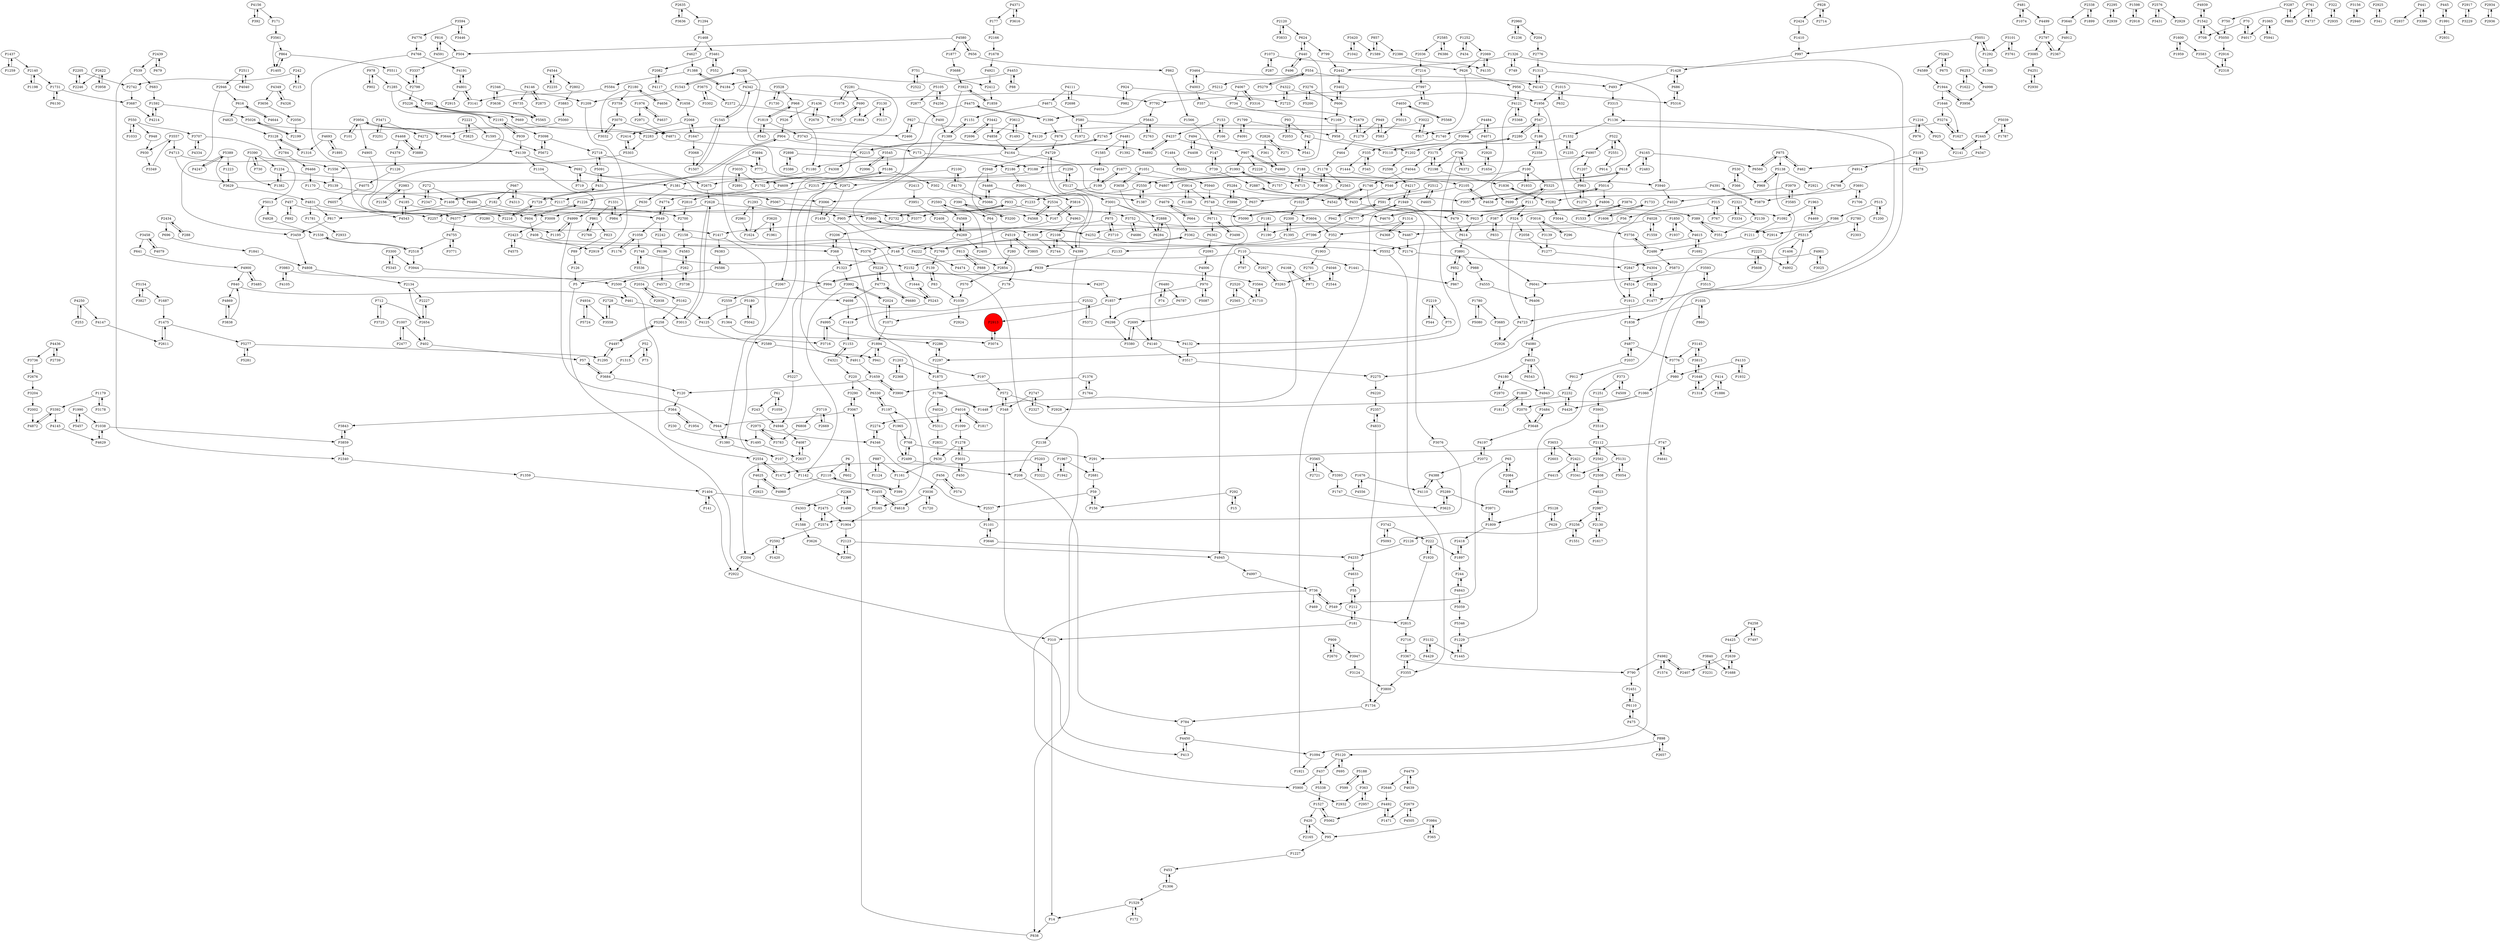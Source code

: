 digraph {
	P1428 -> P493
	P88 -> P4453
	P2442 -> P3402
	P4877 -> P2037
	P2072 -> P4197
	P2358 -> P100
	P1687 -> P1475
	P3761 -> P3101
	P1007 -> P2477
	P4067 -> P734
	P4143 -> P1313
	P2780 -> P2303
	P3992 -> P2024
	P2961 -> P1624
	P2180 -> P4656
	P504 -> P3337
	P89 -> P126
	P3464 -> P4143
	P5568 -> P4650
	P1223 -> P3629
	P1007 -> P402
	P839 -> P994
	P4168 -> P971
	P1376 -> P1764
	P4033 -> P4180
	P4197 -> P2072
	P2002 -> P4872
	P1252 -> P434
	P14 -> P838
	P768 -> P1197
	P3188 -> P2972
	P4020 -> P1913
	P1436 -> P526
	P2728 -> P4125
	P3648 -> P4197
	P4140 -> P3517
	P1733 -> P923
	P2130 -> P2987
	P3141 -> P4801
	P1059 -> P61
	P4544 -> P2802
	P4222 -> P4474
	P2058 -> P1277
	P481 -> P1074
	P3302 -> P3675
	P5313 -> P1406
	P1894 -> P197
	P2295 -> P2939
	P335 -> P1444
	P2232 -> P2928
	P1993 -> P1757
	P3464 -> P4003
	P1731 -> P6130
	P1809 -> P2418
	P420 -> P2165
	P5087 -> P970
	P1404 -> P141
	P4715 -> P188
	P3719 -> P2669
	P4117 -> P1658
	P1278 -> P636
	P1897 -> P2418
	P898 -> P2657
	P6298 -> P3380
	P1877 -> P3688
	P827 -> P2466
	P2551 -> P914
	P2423 -> P5376
	P2888 -> P6284
	P1598 -> P2918
	P2281 -> P2067
	P4755 -> P3771
	P3594 -> P3446
	P618 -> P4807
	P3274 -> P1627
	P4349 -> P4326
	P2744 -> P2108
	P686 -> P5316
	P1710 -> P2695
	P1780 -> P3685
	P5131 -> P5054
	P4650 -> P5568
	P912 -> P2232
	P4997 -> P736
	P4637 -> P1976
	P4237 -> P907
	P4347 -> P462
	P888 -> P813
	P1099 -> P1278
	P554 -> P5279
	P1622 -> P6253
	P2576 -> P3431
	P1256 -> P4609
	P4939 -> P1542
	P220 -> P3290
	P4798 -> P3879
	P4251 -> P2930
	P390 -> P167
	P857 -> P2386
	P994 -> P839
	P592 -> P669
	P100 -> P1933
	P1058 -> P1748
	P2565 -> P2520
	P2946 -> P3459
	P2268 -> P1498
	P2340 -> P1359
	P2280 -> P547
	P3442 -> P4858
	P4474 -> P4207
	P1259 -> P1437
	P4943 -> P3484
	P272 -> P6486
	P4524 -> P1913
	P3742 -> P5093
	P6586 -> P2500
	P4147 -> P2611
	P949 -> P1279
	P70 -> P4017
	P2739 -> P4436
	P2445 -> P2141
	P1316 -> P3128
	P630 -> P984
	P3455 -> P5165
	P6130 -> P1731
	P2318 -> P2916
	P1857 -> P6298
	P904 -> P1408
	P3688 -> P3923
	P4492 -> P1471
	P3390 -> P5013
	P3251 -> P3471
	P357 -> P1679
	P4946 -> P4087
	P4168 -> P1448
	P1659 -> P3900
	P1748 -> P2152
	P3938 -> P1178
	P4773 -> P5228
	P541 -> P42
	P387 -> P833
	P1959 -> P1600
	P2551 -> P522
	P4170 -> P2100
	P1234 -> P1382
	P302 -> P1387
	P930 -> P3349
	P15 -> P292
	P1600 -> P1959
	P3984 -> P365
	P3124 -> P3800
	P4016 -> P2274
	P2123 -> P2390
	P2913 -> P3074
	P469 -> P2815
	P2916 -> P2318
	P1417 -> P1380
	P5066 -> P4466
	P3393 -> P1747
	P1627 -> P3274
	P1382 -> P1234
	P2408 -> P4269
	P322 -> P2935
	P924 -> P982
	P5552 -> P3355
	P768 -> P291
	P1405 -> P864
	P522 -> P4907
	P771 -> P2972
	P1292 -> P1390
	P580 -> P1972
	P2424 -> P1410
	P288 -> P2434
	P712 -> P3725
	P390 -> P3200
	P7214 -> P7997
	P291 -> P2681
	P3431 -> P2576
	P3001 -> P6284
	P1617 -> P2130
	P1364 -> P3074
	P70 -> P708
	P1094 -> P1921
	P1390 -> P5051
	P669 -> P2466
	P3044 -> P3756
	P887 -> P1161
	P5105 -> P4256
	P3001 -> P2888
	P5015 -> P583
	P2611 -> P1475
	P1178 -> P2563
	P1448 -> P1796
	P4185 -> P2700
	P624 -> P440
	P1796 -> P1448
	P2500 -> P2554
	P4801 -> P2915
	P2747 -> P348
	P958 -> P1202
	P4572 -> P4698
	P5154 -> P3827
	P2105 -> P591
	P4170 -> P5066
	P366 -> P530
	P2875 -> P4146
	P153 -> P166
	P2451 -> P6110
	P4346 -> P2537
	P3710 -> P975
	P4945 -> P4997
	P4016 -> P1099
	P1895 -> P4693
	P909 -> P2670
	P2654 -> P2227
	P3035 -> P2891
	P3098 -> P2718
	P695 -> P5120
	P4892 -> P4237
	P335 -> P345
	P7997 -> P7792
	P1073 -> P287
	P3833 -> P2120
	P2554 -> P4625
	P3594 -> P4776
	P686 -> P1428
	P3471 -> P4272
	P3031 -> P450
	P2215 -> P4308
	P5 -> P310
	P6110 -> P2451
	P4774 -> P649
	P3771 -> P4755
	P3840 -> P3231
	P2034 -> P2938
	P2718 -> P2675
	P4871 -> P2215
	P2216 -> P1729
	P197 -> P572
	P1990 -> P1038
	P3256 -> P1551
	P1388 -> P4184
	P414 -> P1886
	P2972 -> P1459
	P1015 -> P1956
	P4146 -> P2875
	P1949 -> P6041
	P7997 -> P7802
	P4982 -> P2407
	P3859 -> P2340
	P6383 -> P6586
	P4580 -> P1877
	P4391 -> P3879
	P1015 -> P632
	P1949 -> P6777
	P2439 -> P679
	P1170 -> P1408
	P1035 -> P860
	P3653 -> P2421
	P570 -> P1039
	P364 -> P1954
	P4877 -> P3776
	P3725 -> P712
	P892 -> P457
	P1595 -> P5672
	P2108 -> P4399
	P3156 -> P2940
	P1677 -> P199
	P3752 -> P4467
	P2763 -> P5643
	P1176 -> P1058
	P968 -> P1180
	P402 -> P57
	P3420 -> P1589
	P1545 -> P4342
	P1226 -> P604
	P4321 -> P220
	P683 -> P1592
	P1408 -> P904
	P4091 -> P1799
	P6480 -> P74
	P790 -> P2451
	P1313 -> P4143
	P3485 -> P4900
	P768 -> P2499
	P2698 -> P4111
	P526 -> P904
	P494 -> P4408
	P7396 -> P5376
	P5266 -> P4807
	P3743 -> P173
	P2701 -> P971
	P2205 -> P2742
	P5289 -> P3971
	P3287 -> P865
	P3838 -> P4869
	P4326 -> P4349
	P5200 -> P3276
	P6 -> P2110
	P970 -> P4006
	P546 -> P433
	P2174 -> P2847
	P878 -> P4729
	P211 -> P387
	P2888 -> P4140
	P692 -> P719
	P6 -> P602
	P1624 -> P1293
	P948 -> P930
	P591 -> P942
	P4003 -> P357
	P6711 -> P3498
	P167 -> P3816
	P1313 -> P3940
	P3322 -> P5203
	P3827 -> P5154
	P1538 -> P5013
	P1169 -> P958
	P4322 -> P1956
	P220 -> P6330
	P1542 -> P4939
	P5565 -> P592
	P4388 -> P4110
	P2957 -> P363
	P1408 -> P817
	P5165 -> P1904
	P2593 -> P4569
	P2592 -> P2204
	P1285 -> P3009
	P4468 -> P3889
	P2550 -> P3066
	P2716 -> P3367
	P4679 -> P3604
	P1592 -> P5026
	P110 -> P797
	P1799 -> P4091
	P5093 -> P3742
	P3561 -> P864
	P2414 -> P5303
	P4023 -> P2987
	P5180 -> P4125
	P3368 -> P4121
	P1976 -> P4637
	P1648 -> P3815
	P2585 -> P6386
	P2520 -> P1710
	P4121 -> P3368
	P4121 -> P956
	P3900 -> P1659
	P6480 -> P6787
	P440 -> P2186
	P547 -> P186
	P1331 -> P984
	P73 -> P52
	P5091 -> P431
	P3392 -> P4145
	P3128 -> P2784
	P4006 -> P970
	P4625 -> P2923
	P437 -> P5900
	P2407 -> P4982
	P2321 -> P3334
	P272 -> P2347
	P3623 -> P5289
	P4492 -> P5062
	P5941 -> P1065
	P3280 -> P1417
	P365 -> P3984
	P1606 -> P1733
	P4075 -> P6057
	P1654 -> P2920
	P1903 -> P2701
	P4639 -> P4479
	P182 -> P2732
	P2180 -> P3759
	P3446 -> P3594
	P1417 -> P6383
	P1035 -> P1838
	P4901 -> P3025
	P42 -> P541
	P6377 -> P4755
	P5188 -> P599
	P4346 -> P2274
	P1306 -> P453
	P2126 -> P4233
	P4497 -> P5258
	P3565 -> P3393
	P2140 -> P1731
	P624 -> P799
	P3646 -> P1101
	P1161 -> P399
	P1507 -> P1545
	P6560 -> P875
	P4670 -> P211
	P2675 -> P2628
	P3859 -> P3843
	P2165 -> P420
	P2315 -> P2810
	P262 -> P3738
	P1730 -> P3528
	P4469 -> P1963
	P1396 -> P878
	P2925 -> P341
	P2223 -> P4902
	P4252 -> P5552
	P6057 -> P4543
	P2357 -> P4833
	P861 -> P823
	P4969 -> P907
	P4467 -> P2174
	P2321 -> P2139
	P6196 -> P4572
	P1781 -> P2933
	P433 -> P479
	P2971 -> P4871
	P2728 -> P3558
	P1256 -> P5127
	P3905 -> P3518
	P816 -> P4591
	P368 -> P1323
	P5303 -> P1556
	P2802 -> P3883
	P2696 -> P3442
	P6253 -> P1622
	P6680 -> P4773
	P2300 -> P1395
	P1702 -> P5186
	P1731 -> P3687
	P4436 -> P3736
	P1819 -> P3743
	P3282 -> P3044
	P2223 -> P5608
	P939 -> P2193
	P242 -> P2742
	P3341 -> P2421
	P3117 -> P3130
	P5042 -> P5180
	P4776 -> P4768
	P1747 -> P3623
	P616 -> P4644
	P3067 -> P944
	P3282 -> P1836
	P2603 -> P3653
	P4105 -> P3983
	P2654 -> P2134
	P1542 -> P708
	P3954 -> P101
	P5284 -> P4542
	P6372 -> P760
	P2297 -> P1875
	P4825 -> P3128
	P4391 -> P4638
	P4999 -> P1195
	P3658 -> P3362
	P3716 -> P4995
	P1954 -> P364
	P2134 -> P2227
	P599 -> P5188
	P3719 -> P6808
	P4111 -> P4671
	P2676 -> P3204
	P530 -> P366
	P4304 -> P5238
	P2854 -> P570
	P2512 -> P4605
	P4481 -> P1392
	P4046 -> P3263
	P292 -> P15
	P988 -> P4555
	P3461 -> P552
	P1092 -> P1211
	P6777 -> P7396
	P1746 -> P4542
	P3646 -> P4233
	P799 -> P2442
	P1179 -> P3392
	P1216 -> P976
	P2268 -> P4303
	P656 -> P862
	P3036 -> P1720
	P1389 -> P1151
	P3616 -> P4371
	P4843 -> P5059
	P1692 -> P4615
	P1678 -> P4921
	P626 -> P517
	P2705 -> P690
	P1894 -> P941
	P4833 -> P1734
	P1961 -> P3620
	P739 -> P147
	P42 -> P3110
	P1235 -> P1332
	P4583 -> P262
	P3016 -> P3139
	P440 -> P496
	P4125 -> P2589
	P1437 -> P2140
	P554 -> P493
	P2423 -> P4575
	P3951 -> P2408
	P4556 -> P1676
	P4120 -> P4164
	P5258 -> P4497
	P3545 -> P2996
	P1658 -> P2068
	P1295 -> P4497
	P65 -> P549
	P3691 -> P1706
	P4773 -> P6680
	P4033 -> P4943
	P1956 -> P1092
	P862 -> P1566
	P2204 -> P2922
	P461 -> P3013
	P4256 -> P5105
	P3992 -> P1142
	P5748 -> P6711
	P861 -> P2768
	P74 -> P6480
	P3094 -> P3175
	P208 -> P784
	P2563 -> P1025
	P1956 -> P547
	P4509 -> P373
	P4484 -> P4071
	P2628 -> P3860
	P4693 -> P1316
	P2635 -> P3636
	P4544 -> P2235
	P5051 -> P997
	P52 -> P73
	P3110 -> P2280
	P3684 -> P120
	P2798 -> P3337
	P2920 -> P1654
	P389 -> P351
	P413 -> P4450
	P2975 -> P3783
	P1179 -> P3178
	P5511 -> P2798
	P852 -> P867
	P994 -> P5227
	P1559 -> P4028
	P4342 -> P7792
	P83 -> P139
	P1875 -> P1796
	P3979 -> P3585
	P736 -> P549
	P3175 -> P4044
	P2486 -> P5873
	P734 -> P1169
	P4713 -> P1556
	P1498 -> P2268
	P4568 -> P2534
	P244 -> P4843
	P2158 -> P4583
	P2593 -> P64
	P4934 -> P3558
	P583 -> P949
	P3891 -> P988
	P2776 -> P1313
	P4017 -> P70
	P1060 -> P4426
	P760 -> P2297
	P2574 -> P2475
	P4269 -> P4222
	P2037 -> P4877
	P441 -> P2937
	P5091 -> P2718
	P515 -> P1200
	P5228 -> P4773
	P907 -> P4969
	P904 -> P4892
	P5243 -> P4995
	P2898 -> P3386
	P2140 -> P1198
	P2622 -> P3958
	P4591 -> P816
	P3274 -> P1740
	P5281 -> P5277
	P1468 -> P3461
	P4033 -> P4080
	P1734 -> P784
	P2193 -> P3098
	P636 -> P1161
	P315 -> P56
	P5105 -> P2877
	P171 -> P3561
	P3983 -> P994
	P1472 -> P2554
	P4858 -> P4164
	P186 -> P2358
	P3707 -> P4334
	P1285 -> P592
	P3139 -> P1277
	P4132 -> P3517
	P5277 -> P5281
	P4831 -> P1781
	P2072 -> P4388
	P550 -> P948
	P5724 -> P4934
	P4609 -> P1226
	P2483 -> P4165
	P3334 -> P2321
	P1445 -> P1229
	P2635 -> P1294
	P2589 -> P4911
	P1197 -> P1965
	P93 -> P42
	P1236 -> P2960
	P4067 -> P3316
	P942 -> P591
	P4258 -> P4425
	P550 -> P1033
	P761 -> P4737
	P976 -> P1216
	P5050 -> P2916
	P147 -> P739
	P1202 -> P2598
	P1679 -> P1279
	P3752 -> P4686
	P4040 -> P2511
	P4723 -> P2926
	P3032 -> P3070
	P3367 -> P3355
	P543 -> P1819
	P1920 -> P2815
	P2714 -> P828
	P1729 -> P431
	P2987 -> P3256
	P4165 -> P6560
	P602 -> P6
	P1180 -> P1381
	P3694 -> P5243
	P2421 -> P3341
	P3940 -> P4020
	P1894 -> P4911
	P400 -> P1389
	P1294 -> P1468
	P1437 -> P1259
	P363 -> P2932
	P3984 -> P95
	P2987 -> P2130
	P4071 -> P2920
	P3815 -> P1648
	P1647 -> P2068
	P1292 -> P5051
	P2386 -> P4135
	P7497 -> P4258
	P1420 -> P2592
	P2500 -> P461
	P626 -> P956
	P817 -> P3459
	P3653 -> P2603
	P100 -> P5325
	P4453 -> P4184
	P2372 -> P2705
	P1326 -> P749
	P4247 -> P5389
	P2105 -> P4638
	P4928 -> P1538
	P2024 -> P3992
	P6253 -> P4998
	P3195 -> P4914
	P3066 -> P1459
	P2193 -> P939
	P1543 -> P5266
	P1648 -> P1318
	P3128 -> P1316
	P522 -> P2551
	P3067 -> P3290
	P1780 -> P5080
	P6466 -> P1170
	P1126 -> P4075
	P4111 -> P2698
	P2562 -> P2112
	P2769 -> P139
	P5026 -> P2283
	P3458 -> P4079
	P434 -> P1252
	P2544 -> P4046
	P2960 -> P1236
	P1293 -> P905
	P3085 -> P4251
	P2198 -> P3175
	P1441 -> P867
	P315 -> P767
	P153 -> P4237
	P1104 -> P4999
	P978 -> P902
	P1181 -> P1190
	P2367 -> P2797
	P3362 -> P2174
	P2559 -> P1364
	P2405 -> P2593
	P3558 -> P2728
	P2024 -> P1071
	P1033 -> P550
	P2228 -> P3940
	P1436 -> P2678
	P4905 -> P2216
	P3025 -> P4901
	P2082 -> P4117
	P3687 -> P4214
	P2970 -> P4180
	P5051 -> P1292
	P4028 -> P4252
	P110 -> P2152
	P2877 -> P400
	P341 -> P2925
	P760 -> P6372
	P1323 -> P4132
	P494 -> P541
	P1592 -> P4214
	P3825 -> P2221
	P445 -> P1991
	P3057 -> P5014
	P5120 -> P695
	P949 -> P583
	P296 -> P3016
	P2917 -> P3229
	P3098 -> P5672
	P287 -> P1073
	P2768 -> P861
	P2797 -> P2367
	P1585 -> P4654
	P222 -> P1897
	P2679 -> P1471
	P747 -> P291
	P1545 -> P1507
	P4907 -> P3188
	P3675 -> P2372
	P2100 -> P2315
	P813 -> P888
	P2670 -> P909
	P2723 -> P4322
	P5389 -> P3629
	P2242 -> P6196
	P2117 -> P5090
	P5014 -> P3057
	P4269 -> P2405
	P614 -> P3891
	P5139 -> P2117
	P3068 -> P1507
	P749 -> P1326
	P1841 -> P4808
	P2678 -> P1436
	P4806 -> P5090
	P2576 -> P2929
	P592 -> P5565
	P970 -> P1857
	P3206 -> P368
	P1796 -> P5311
	P1151 -> P1389
	P865 -> P3287
	P262 -> P4583
	P3876 -> P324
	P2592 -> P1420
	P1538 -> P2518
	P3009 -> P2423
	P699 -> P5325
	P2068 -> P1647
	P3648 -> P3484
	P4569 -> P4269
	P222 -> P1920
	P1278 -> P3031
	P1404 -> P2475
	P2996 -> P3545
	P4901 -> P2847
	P120 -> P364
	P6711 -> P6362
	P4982 -> P790
	P1039 -> P2924
	P2695 -> P4140
	P606 -> P1169
	P3843 -> P3859
	P2960 -> P204
	P2518 -> P3944
	P1944 -> P3956
	P6041 -> P6406
	P212 -> P55
	P4479 -> P4639
	P2637 -> P4087
	P4003 -> P3464
	P2520 -> P2565
	P115 -> P242
	P2518 -> P1538
	P56 -> P4467
	P3315 -> P1136
	P2831 -> P636
	P166 -> P153
	P1967 -> P2681
	P280 -> P2854
	P1181 -> P1839
	P2639 -> P2407
	P606 -> P3402
	P4156 -> P171
	P679 -> P2439
	P3178 -> P1179
	P4729 -> P2948
	P3640 -> P4912
	P4233 -> P4633
	P2550 -> P1387
	P4912 -> P2367
	P550 -> P3707
	P310 -> P14
	P747 -> P4641
	P204 -> P2776
	P2186 -> P3901
	P1972 -> P580
	P4146 -> P6735
	P969 -> P5138
	P2508 -> P4023
	P852 -> P3891
	P211 -> P4670
	P3101 -> P3761
	P5672 -> P3098
	P5940 -> P5748
	P4914 -> P4798
	P75 -> P4132
	P1190 -> P1181
	P5873 -> P4524
	P1211 -> P2486
	P4133 -> P1932
	P1921 -> P1949
	P399 -> P2110
	P1315 -> P3684
	P530 -> P969
	P5062 -> P1527
	P667 -> P182
	P760 -> P2198
	P6110 -> P475
	P2108 -> P2744
	P1203 -> P2368
	P4044 -> P1746
	P172 -> P1529
	P4575 -> P2423
	P3195 -> P5278
	P4481 -> P1585
	P4408 -> P494
	P1646 -> P3274
	P604 -> P1226
	P574 -> P456
	P3691 -> P3282
	P3620 -> P1624
	P3838 -> P840
	P618 -> P5014
	P840 -> P461
	P515 -> P386
	P2534 -> P4568
	P2486 -> P3756
	P1574 -> P4982
	P324 -> P2058
	P1804 -> P2283
	P1234 -> P1381
	P1746 -> P3076
	P2534 -> P4963
	P1468 -> P4627
	P2084 -> P65
	P4729 -> P4399
	P52 -> P1315
	P5154 -> P1687
	P5289 -> P3623
	P2130 -> P1617
	P2522 -> P751
	P6330 -> P1197
	P2303 -> P2780
	P2679 -> P4505
	P3362 -> P2769
	P253 -> P4250
	P1388 -> P5584
	P3883 -> P5060
	P2056 -> P2199
	P4519 -> P3805
	P4801 -> P3141
	P2227 -> P2654
	P2439 -> P539
	P3891 -> P852
	P408 -> P368
	P1937 -> P1850
	P199 -> P1677
	P1251 -> P3905
	P3564 -> P1710
	P875 -> P462
	P2221 -> P1595
	P4121 -> P479
	P1551 -> P3256
	P3022 -> P4120
	P1965 -> P768
	P1963 -> P4469
	P5060 -> P3644
	P414 -> P1318
	P1153 -> P4321
	P4995 -> P3716
	P4117 -> P2082
	P2123 -> P4945
	P126 -> P5
	P2120 -> P624
	P364 -> P3843
	P2198 -> P1836
	P5243 -> P1644
	P914 -> P522
	P547 -> P2280
	P3130 -> P1804
	P179 -> P1419
	P984 -> P1331
	P5138 -> P2921
	P3958 -> P2622
	P4214 -> P1592
	P1227 -> P453
	P4960 -> P4625
	P1071 -> P1894
	P1216 -> P925
	P4650 -> P5015
	P110 -> P1441
	P907 -> P1993
	P580 -> P1740
	P59 -> P2537
	P2327 -> P2747
	P860 -> P1035
	P5026 -> P2199
	P784 -> P4450
	P387 -> P352
	P496 -> P440
	P2798 -> P5226
	P649 -> P2242
	P3923 -> P1839
	P907 -> P2228
	P909 -> P3947
	P816 -> P504
	P823 -> P89
	P2975 -> P1495
	P3013 -> P2628
	P4644 -> P616
	P101 -> P3954
	P5278 -> P3195
	P453 -> P1306
	P1396 -> P4475
	P2274 -> P4346
	P4625 -> P4960
	P2445 -> P4347
	P1209 -> P2919
	P857 -> P1589
	P2975 -> P4346
	P3889 -> P4468
	P2769 -> P3362
	P3377 -> P3206
	P4139 -> P692
	P1527 -> P5062
	P2918 -> P1598
	P4145 -> P4629
	P708 -> P1542
	P83 -> P1039
	P4638 -> P2105
	P1419 -> P1153
	P1740 -> P335
	P2110 -> P4960
	P5372 -> P2532
	P6220 -> P2357
	P4165 -> P618
	P4499 -> P2797
	P3528 -> P1730
	P5059 -> P5346
	P649 -> P1058
	P3515 -> P3593
	P5900 -> P2932
	P2935 -> P322
	P4831 -> P817
	P5316 -> P686
	P4024 -> P5311
	P4693 -> P1895
	P1676 -> P4110
	P4963 -> P2108
	P3355 -> P3367
	P2466 -> P827
	P4371 -> P177
	P2639 -> P1688
	P1195 -> P4999
	P1527 -> P420
	P902 -> P978
	P2412 -> P1859
	P2156 -> P2983
	P1932 -> P4133
	P667 -> P4313
	P3805 -> P4519
	P1025 -> P2300
	P3256 -> P2126
	P4080 -> P4033
	P6735 -> P5565
	P4313 -> P667
	P1178 -> P3938
	P5186 -> P302
	P3200 -> P390
	P4399 -> P2138
	P2810 -> P2700
	P1886 -> P414
	P456 -> P574
	P3536 -> P1748
	P1566 -> P147
	P2297 -> P2286
	P6386 -> P2585
	P440 -> P624
	P1293 -> P2961
	P730 -> P3390
	P61 -> P243
	P1136 -> P1332
	P963 -> P4907
	P177 -> P2166
	P1065 -> P5941
	P3612 -> P1493
	P475 -> P898
	P1406 -> P4902
	P692 -> P4609
	P5608 -> P2223
	P5389 -> P1223
	P230 -> P1495
	P956 -> P5316
	P4679 -> P664
	P4133 -> P980
	P4342 -> P1545
	P3684 -> P57
	P4872 -> P3392
	P4207 -> P1857
	P2215 -> P2745
	P348 -> P572
	P2826 -> P361
	P3076 -> P2574
	P1207 -> P963
	P475 -> P6110
	P3979 -> P4020
	P3604 -> P352
	P939 -> P4139
	P3815 -> P3145
	P3498 -> P6711
	P3944 -> P2500
	P457 -> P892
	P262 -> P5
	P2646 -> P4492
	P751 -> P2412
	P5277 -> P1295
	P1395 -> P2133
	P4686 -> P3752
	P1060 -> P2070
	P457 -> P2257
	P2100 -> P4170
	P3145 -> P3776
	P1051 -> P5940
	P348 -> P413
	P1318 -> P1648
	P1229 -> P1445
	P2669 -> P3719
	P1729 -> P2216
	P188 -> P546
	P4258 -> P7497
	P4768 -> P4191
	P1799 -> P958
	P4164 -> P1180
	P3971 -> P1809
	P1710 -> P3564
	P3392 -> P4872
	P1252 -> P2069
	P1993 -> P2550
	P1038 -> P4629
	P2281 -> P1078
	P5131 -> P3341
	P2983 -> P4185
	P6543 -> P4033
	P1556 -> P5139
	P1381 -> P630
	P813 -> P2854
	P5238 -> P1477
	P3583 -> P2318
	P3035 -> P1702
	P5279 -> P554
	P4252 -> P3860
	P1279 -> P464
	P188 -> P4715
	P1787 -> P5039
	P5138 -> P2275
	P4184 -> P1388
	P1859 -> P3923
	P5227 -> P4946
	P933 -> P2732
	P4900 -> P840
	P1904 -> P2123
	P4998 -> P3956
	P1720 -> P3036
	P898 -> P5120
	P1326 -> P1094
	P368 -> P3206
	P373 -> P1251
	P408 -> P2919
	P3557 -> P4713
	P554 -> P5212
	P6406 -> P4080
	P2742 -> P3687
	P4589 -> P1944
	P5053 -> P4715
	P1942 -> P1967
	P4921 -> P2412
	P3914 -> P5748
	P4016 -> P1817
	P4629 -> P1038
	P2280 -> P3110
	P3263 -> P2927
	P199 -> P1233
	P5338 -> P1527
	P2537 -> P1101
	P944 -> P1380
	P59 -> P156
	P978 -> P1285
	P4250 -> P4147
	P1197 -> P6330
	P3675 -> P3302
	P3636 -> P2635
	P441 -> P3396
	P4071 -> P4484
	P4806 -> P389
	P1475 -> P2611
	P2221 -> P3825
	P3459 -> P4808
	P2084 -> P4948
	P3658 -> P1051
	P3471 -> P3251
	P1495 -> P2637
	P2117 -> P6377
	P3300 -> P5345
	P2948 -> P4466
	P2180 -> P3032
	P544 -> P2219
	P3742 -> P222
	P4907 -> P1207
	P5263 -> P4589
	P1065 -> P4017
	P3694 -> P771
	P3561 -> P1405
	P3518 -> P2112
	P751 -> P2522
	P464 -> P1178
	P2138 -> P208
	P2983 -> P2156
	P324 -> P4723
	P4948 -> P2084
	P2972 -> P4774
	P2499 -> P208
	P433 -> P2887
	P139 -> P83
	P6808 -> P3783
	P7802 -> P7997
	P3402 -> P606
	P3901 -> P3816
	P1808 -> P2070
	P1380 -> P107
	P1976 -> P2971
	P3276 -> P606
	P690 -> P2705
	P4808 -> P2134
	P982 -> P924
	P4466 -> P2534
	P1811 -> P1808
	P1314 -> P4368
	P3367 -> P790
	P833 -> P387
	P1323 -> P3992
	P1270 -> P963
	P4671 -> P1151
	P373 -> P4509
	P5263 -> P675
	P2112 -> P2562
	P1392 -> P4481
	P4505 -> P2679
	P2421 -> P4415
	P3380 -> P2695
	P1819 -> P543
	P1588 -> P3626
	P173 -> P3188
	P1071 -> P2024
	P386 -> P5313
	P3876 -> P1533
	P3629 -> P4831
	P4180 -> P2970
	P968 -> P1819
	P2070 -> P3648
	P7792 -> P5643
	P924 -> P2723
	P479 -> P614
	P4250 -> P253
	P3355 -> P3800
	P3484 -> P3648
	P345 -> P335
	P2347 -> P272
	P243 -> P4946
	P2275 -> P6220
	P3626 -> P2390
	P4450 -> P1094
	P1990 -> P5457
	P5203 -> P1472
	P1702 -> P2117
	P980 -> P1060
	P5643 -> P2763
	P3455 -> P4618
	P4807 -> P618
	P2654 -> P402
	P3759 -> P3070
	P3685 -> P2926
	P637 -> P4945
	P4618 -> P3455
	P431 -> P5091
	P517 -> P3022
	P572 -> P2928
	P1389 -> P941
	P2585 -> P2036
	P1038 -> P3859
	P2338 -> P1899
	P3656 -> P2056
	P211 -> P324
	P2257 -> P1195
	P4656 -> P2180
	P1078 -> P2281
	P875 -> P5138
	P1529 -> P14
	P4475 -> P1396
	P55 -> P212
	P1277 -> P4304
	P761 -> P865
	P3316 -> P4067
	P3840 -> P1688
	P93 -> P2053
	P4902 -> P5313
	P632 -> P1015
	P549 -> P736
	P2732 -> P933
	P456 -> P3036
	P181 -> P310
	P3031 -> P1278
	P3860 -> P4252
	P4615 -> P5552
	P4046 -> P2544
	P591 -> P923
	P1074 -> P481
	P2036 -> P7214
	P4436 -> P2739
	P2574 -> P2592
	P5325 -> P699
	P1850 -> P4615
	P2037 -> P912
	P2346 -> P3638
	P3517 -> P2275
	P5127 -> P637
	P4654 -> P199
	P864 -> P5511
	P4033 -> P6543
	P3783 -> P2975
	P975 -> P1417
	P181 -> P212
	P167 -> P148
	P3442 -> P2696
	P4426 -> P2232
	P828 -> P2424
	P971 -> P4168
	P242 -> P115
	P4399 -> P4729
	P65 -> P2084
	P2219 -> P544
	P2747 -> P2327
	P1676 -> P4556
	P4773 -> P4698
	P2700 -> P2158
	P4999 -> P944
	P5128 -> P1809
	P2141 -> P2445
	P905 -> P148
	P4349 -> P3656
	P5376 -> P5228
	P750 -> P5050
	P3132 -> P1445
	P2477 -> P1007
	P970 -> P5087
	P1647 -> P3068
	P5039 -> P1787
	P493 -> P3315
	P5643 -> P2745
	P4237 -> P4892
	P1475 -> P5277
	P1200 -> P515
	P2695 -> P3380
	P4087 -> P2637
	P1410 -> P997
	P2934 -> P2936
	P4371 -> P3616
	P5090 -> P4806
	P2219 -> P75
	P3776 -> P980
	P712 -> P2654
	P3276 -> P5200
	P2681 -> P59
	P3620 -> P1961
	P827 -> P4120
	P696 -> P1841
	P5748 -> P4670
	P5266 -> P1543
	P3016 -> P296
	P5080 -> P1780
	P3914 -> P1188
	P4217 -> P1949
	P1493 -> P3612
	P5120 -> P437
	P431 -> P1729
	P5258 -> P3716
	P1897 -> P244
	P2499 -> P768
	P4737 -> P761
	P2532 -> P5372
	P4165 -> P2483
	P1706 -> P3691
	P1188 -> P3914
	P5203 -> P3322
	P4801 -> P4191
	P875 -> P6560
	P6362 -> P2093
	P3644 -> P3954
	P100 -> P546
	P3738 -> P262
	P1808 -> P1811
	P5162 -> P5258
	P2390 -> P2123
	P6284 -> P2888
	P2797 -> P3085
	P2511 -> P4040
	P3923 -> P1859
	P867 -> P852
	P736 -> P469
	P1404 -> P2922
	P5180 -> P5042
	P2927 -> P3263
	P4269 -> P4569
	P4475 -> P107
	P975 -> P3710
	P5311 -> P2831
	P3130 -> P3117
	P1042 -> P3420
	P3557 -> P930
	P1757 -> P1993
	P437 -> P5338
	P1644 -> P5243
	P5039 -> P2445
	P5226 -> P2193
	P1764 -> P1376
	P352 -> P1903
	P4641 -> P747
	P4698 -> P1419
	P2826 -> P271
	P3337 -> P2798
	P1331 -> P861
	P4833 -> P2357
	P616 -> P4825
	P1332 -> P1235
	P5266 -> P4342
	P148 -> P838
	P4079 -> P3458
	P3593 -> P6041
	P1836 -> P3282
	P4995 -> P2286
	P3998 -> P5284
	P1963 -> P1092
	P5584 -> P3141
	P767 -> P315
	P2628 -> P3013
	P2139 -> P351
	P1051 -> P3658
	P539 -> P2340
	P2948 -> P4568
	P4497 -> P1295
	P1381 -> P5067
	P3396 -> P441
	P4466 -> P5066
	P3175 -> P2198
	P1543 -> P1209
	P1933 -> P100
	P3800 -> P1734
	P1477 -> P5238
	P2205 -> P2246
	P5067 -> P3377
	P3420 -> P1042
	P4831 -> P604
	P3458 -> P641
	P4843 -> P244
	P156 -> P59
	P4191 -> P4801
	P2346 -> P1209
	P2069 -> P626
	P4164 -> P3057
	P2946 -> P616
	P649 -> P4774
	P2622 -> P2246
	P4388 -> P5289
	P3593 -> P3515
	P3585 -> P3979
	P1332 -> P1202
	P1326 -> P2442
	P2898 -> P2186
	P5284 -> P3998
	P4453 -> P88
	P363 -> P2957
	P271 -> P2826
	P1688 -> P2639
	P4110 -> P4388
	P2120 -> P3833
	P1817 -> P4016
	P1428 -> P686
	P3036 -> P4618
	P840 -> P4869
	P4185 -> P4543
	P4605 -> P2512
	P1733 -> P1606
	P2413 -> P3951
	P1659 -> P120
	P450 -> P3031
	P1965 -> P2499
	P4139 -> P1104
	P2936 -> P2934
	P3638 -> P2346
	P4303 -> P1588
	P2358 -> P186
	P4028 -> P1559
	P797 -> P110
	P57 -> P3684
	P3947 -> P3124
	P1589 -> P857
	P3612 -> P4858
	P771 -> P3694
	P392 -> P4156
	P2246 -> P2205
	P4135 -> P2069
	P1529 -> P172
	P1484 -> P5053
	P5325 -> P211
	P1459 -> P5165
	P462 -> P875
	P839 -> P3564
	P6486 -> P649
	P3956 -> P1944
	P1819 -> P968
	P1920 -> P222
	P2562 -> P2508
	P4869 -> P3838
	P3132 -> P4429
	P3386 -> P2898
	P100 -> P699
	P2532 -> P1071
	P552 -> P3461
	P3816 -> P167
	P997 -> P1428
	P5127 -> P3001
	P107 -> P1142
	P2283 -> P5303
	P420 -> P95
	P572 -> P348
	P3954 -> P3644
	P1142 -> P3455
	P923 -> P614
	P3074 -> P2913
	P4543 -> P4185
	P3001 -> P975
	P3736 -> P2676
	P3390 -> P730
	P1058 -> P1176
	P1314 -> P1190
	P4934 -> P5724
	P3879 -> P4391
	P838 -> P3067
	P292 -> P156
	P2067 -> P2559
	P963 -> P1207
	P4429 -> P3132
	P4180 -> P4943
	P2511 -> P2946
	P2199 -> P5026
	P4713 -> P5139
	P4479 -> P2646
	P5346 -> P1229
	P2598 -> P4217
	P4334 -> P3707
	P1838 -> P4877
	P386 -> P1211
	P3545 -> P5186
	P2434 -> P696
	P2939 -> P2295
	P2053 -> P93
	P4633 -> P55
	P4542 -> P1746
	P2512 -> P637
	P3290 -> P3067
	P5013 -> P4928
	P3145 -> P3815
	P5127 -> P1256
	P1857 -> P2913
	P5212 -> P1396
	P864 -> P1405
	P148 -> P1323
	P1101 -> P3646
	P2110 -> P399
	P4911 -> P1659
	P3101 -> P1292
	P5389 -> P4247
	P4982 -> P1574
	P3565 -> P2721
	P2718 -> P5091
	P690 -> P1804
	P2368 -> P1203
	P2938 -> P2034
	P2940 -> P3156
	P1600 -> P3583
	P4580 -> P656
	P2475 -> P2574
	P629 -> P5128
	P4468 -> P4379
	P61 -> P1059
	P3954 -> P4905
	P1748 -> P3536
	P1949 -> P4217
	P1677 -> P3938
	P4484 -> P3094
	P3528 -> P968
	P3390 -> P1382
	P361 -> P4969
	P1198 -> P2140
	P2166 -> P1678
	P2034 -> P5162
	P95 -> P1227
	P4580 -> P504
	P1306 -> P1529
	P5303 -> P2414
	P2930 -> P4251
	P5186 -> P1702
	P4768 -> P6377
	P4450 -> P413
	P5457 -> P1990
	P2158 -> P2769
	P1387 -> P2550
	P5014 -> P4806
	P3707 -> P771
	P3204 -> P2002
	P1395 -> P2300
	P4322 -> P2723
	P2286 -> P2297
	P3983 -> P4105
	P656 -> P4580
	P4272 -> P3889
	P2338 -> P3640
	P4156 -> P392
	P1646 -> P1627
	P1229 -> P1136
	P3287 -> P750
	P4379 -> P1126
	P2847 -> P4524
	P1359 -> P1404
	P2554 -> P1472
	P3756 -> P2486
	P4627 -> P1388
	P692 -> P3066
	P4368 -> P1314
	P1533 -> P3876
	P4900 -> P3485
	P5345 -> P3300
	P3022 -> P517
	P212 -> P181
	P4615 -> P1692
	P2068 -> P2414
	P1899 -> P2338
	P736 -> P5900
	P3644 -> P4139
	P2232 -> P4426
	P539 -> P683
	P1809 -> P3971
	P1233 -> P3377
	P675 -> P5263
	P2780 -> P2914
	P4519 -> P280
	P3349 -> P3557
	P963 -> P1270
	P110 -> P2927
	P2721 -> P3565
	P2657 -> P898
	P1542 -> P5050
	P2475 -> P1904
	P3461 -> P2082
	P4425 -> P2639
	P1279 -> P1679
	P351 -> P389
	P2418 -> P1897
	P4555 -> P6406
	P389 -> P2914
	P1477 -> P4723
	P182 -> P2257
	P2193 -> P5226
	P2784 -> P6466
	P887 -> P1124
	P739 -> P2887
	P4671 -> P580
	P1991 -> P445
	P2112 -> P5131
	P481 -> P4499
	P3229 -> P2917
	P2093 -> P4006
	P64 -> P179
	P3070 -> P3032
	P3231 -> P3840
	P2887 -> P433
	P933 -> P905
	P2815 -> P2716
	P1839 -> P2744
	P1471 -> P4492
	P3390 -> P1234
	P4755 -> P2518
	P4321 -> P1153
	P1991 -> P2931
	P6787 -> P6298
	P1203 -> P1875
	P719 -> P692
	P5128 -> P629
	P2434 -> P288
	P925 -> P2141
	P5188 -> P363
	P828 -> P2714
	P2235 -> P4544
	P2152 -> P1644
	P2745 -> P2215
	P4415 -> P4948
	P1850 -> P1937
	P3070 -> P4871
	P5138 -> P969
	P933 -> P3752
	P5054 -> P5131
	P956 -> P4121
	P2133 -> P839
	P604 -> P408
	P2891 -> P3035
	P1444 -> P2105
	P2069 -> P4135
	P5313 -> P1477
	P1124 -> P887
	P664 -> P4679
	P641 -> P4900
	P1376 -> P3900
	P2281 -> P690
	P1967 -> P1942
	P941 -> P1894
	P1073 -> P626
	P1944 -> P1646
	P2637 -> P2204
	P1796 -> P4024
	P2628 -> P3009
	P4308 -> P2675
	P3300 -> P3944
	P1913 -> P1838
	P141 -> P1404
	P2913 [shape=circle]
	P2913 [style=filled]
	P2913 [fillcolor=red]
}